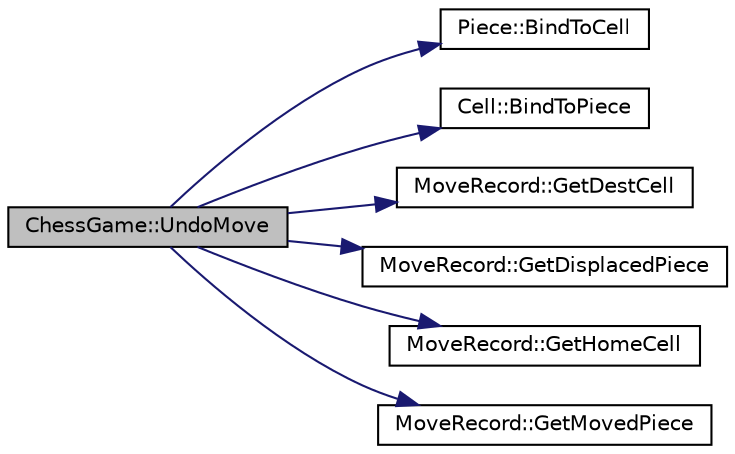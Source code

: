 digraph G
{
  bgcolor="transparent";
  edge [fontname="Helvetica",fontsize="10",labelfontname="Helvetica",labelfontsize="10"];
  node [fontname="Helvetica",fontsize="10",shape=record];
  rankdir=LR;
  Node1 [label="ChessGame::UndoMove",height=0.2,width=0.4,color="black", fillcolor="grey75", style="filled" fontcolor="black"];
  Node1 -> Node2 [color="midnightblue",fontsize="10",style="solid",fontname="Helvetica"];
  Node2 [label="Piece::BindToCell",height=0.2,width=0.4,color="black",URL="$d5/df0/classPiece.html#a8f18e1e69d0c9ff28f546c7003f12012",tooltip="Change the cell the piece points to."];
  Node1 -> Node3 [color="midnightblue",fontsize="10",style="solid",fontname="Helvetica"];
  Node3 [label="Cell::BindToPiece",height=0.2,width=0.4,color="black",URL="$de/dfd/classCell.html#a8893f7729383333815de49f2e64f40ee"];
  Node1 -> Node4 [color="midnightblue",fontsize="10",style="solid",fontname="Helvetica"];
  Node4 [label="MoveRecord::GetDestCell",height=0.2,width=0.4,color="black",URL="$d0/d57/classMoveRecord.html#aabb88b1c18d9abe3f6ce6f9b6b0b7be8"];
  Node1 -> Node5 [color="midnightblue",fontsize="10",style="solid",fontname="Helvetica"];
  Node5 [label="MoveRecord::GetDisplacedPiece",height=0.2,width=0.4,color="black",URL="$d0/d57/classMoveRecord.html#a69e54798ff2ad91c217be406e80cc9a6"];
  Node1 -> Node6 [color="midnightblue",fontsize="10",style="solid",fontname="Helvetica"];
  Node6 [label="MoveRecord::GetHomeCell",height=0.2,width=0.4,color="black",URL="$d0/d57/classMoveRecord.html#aa9de77325f5c3cf80eddc3574cdf7a50"];
  Node1 -> Node7 [color="midnightblue",fontsize="10",style="solid",fontname="Helvetica"];
  Node7 [label="MoveRecord::GetMovedPiece",height=0.2,width=0.4,color="black",URL="$d0/d57/classMoveRecord.html#a71e59ebc247bf0cf867cff662c2907d3"];
}
